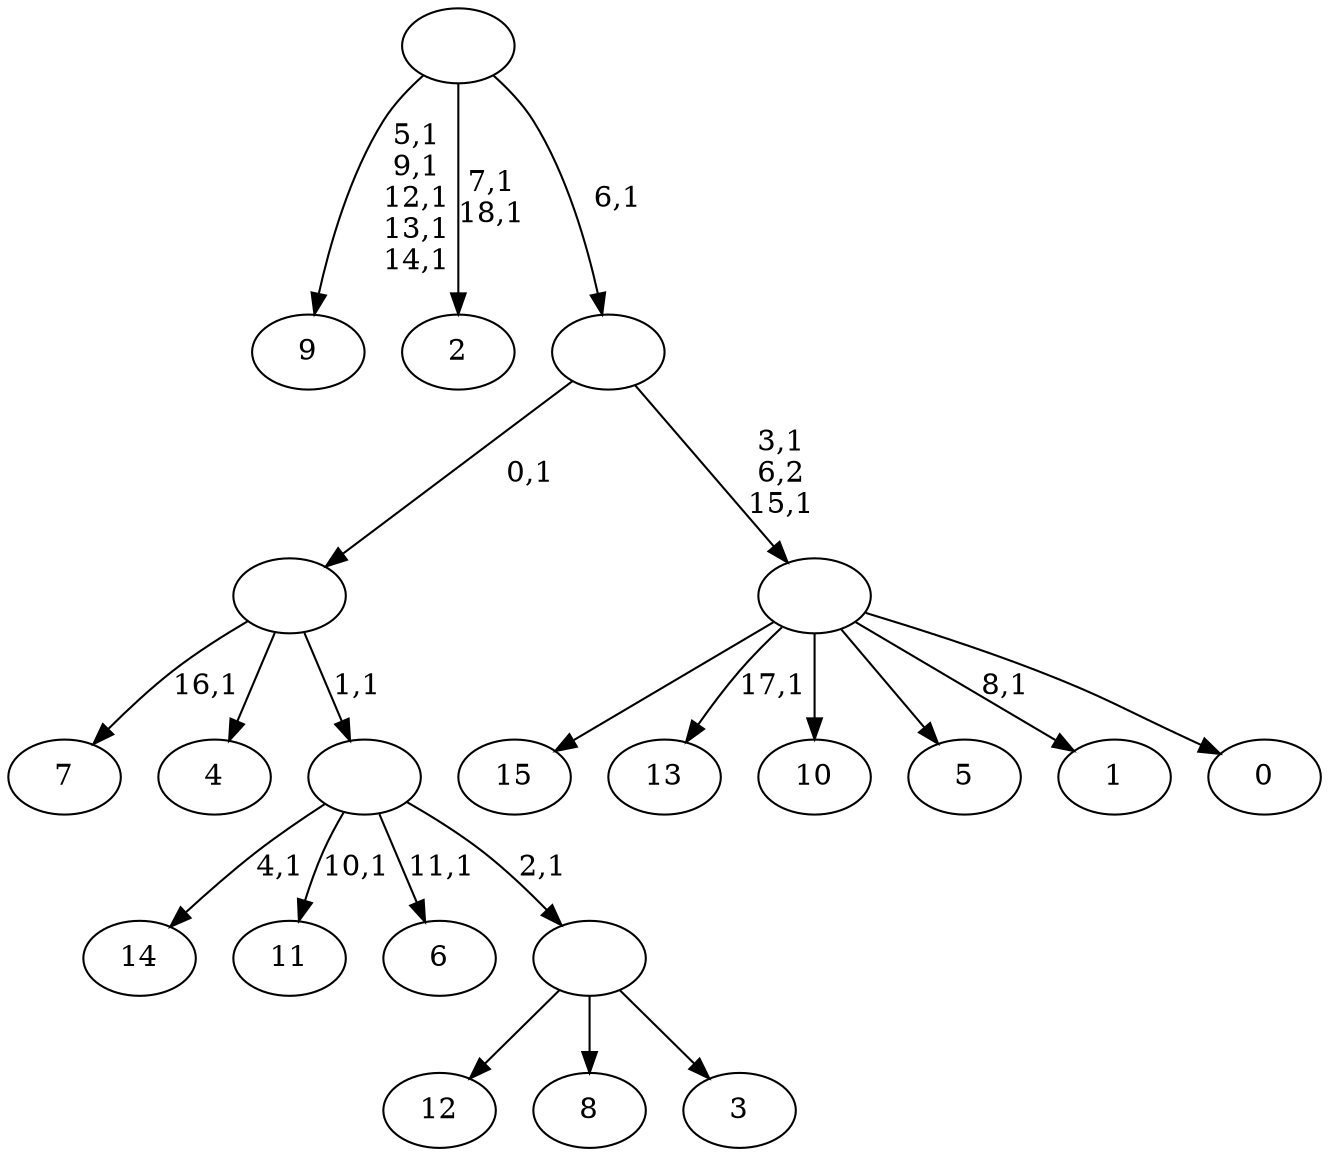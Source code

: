 digraph T {
	35 [label="15"]
	34 [label="14"]
	32 [label="13"]
	30 [label="12"]
	29 [label="11"]
	27 [label="10"]
	26 [label="9"]
	20 [label="8"]
	19 [label="7"]
	17 [label="6"]
	15 [label="5"]
	14 [label="4"]
	13 [label="3"]
	12 [label=""]
	11 [label=""]
	10 [label=""]
	9 [label="2"]
	6 [label="1"]
	4 [label="0"]
	3 [label=""]
	1 [label=""]
	0 [label=""]
	12 -> 30 [label=""]
	12 -> 20 [label=""]
	12 -> 13 [label=""]
	11 -> 17 [label="11,1"]
	11 -> 29 [label="10,1"]
	11 -> 34 [label="4,1"]
	11 -> 12 [label="2,1"]
	10 -> 19 [label="16,1"]
	10 -> 14 [label=""]
	10 -> 11 [label="1,1"]
	3 -> 6 [label="8,1"]
	3 -> 32 [label="17,1"]
	3 -> 35 [label=""]
	3 -> 27 [label=""]
	3 -> 15 [label=""]
	3 -> 4 [label=""]
	1 -> 3 [label="3,1\n6,2\n15,1"]
	1 -> 10 [label="0,1"]
	0 -> 9 [label="7,1\n18,1"]
	0 -> 26 [label="5,1\n9,1\n12,1\n13,1\n14,1"]
	0 -> 1 [label="6,1"]
}
